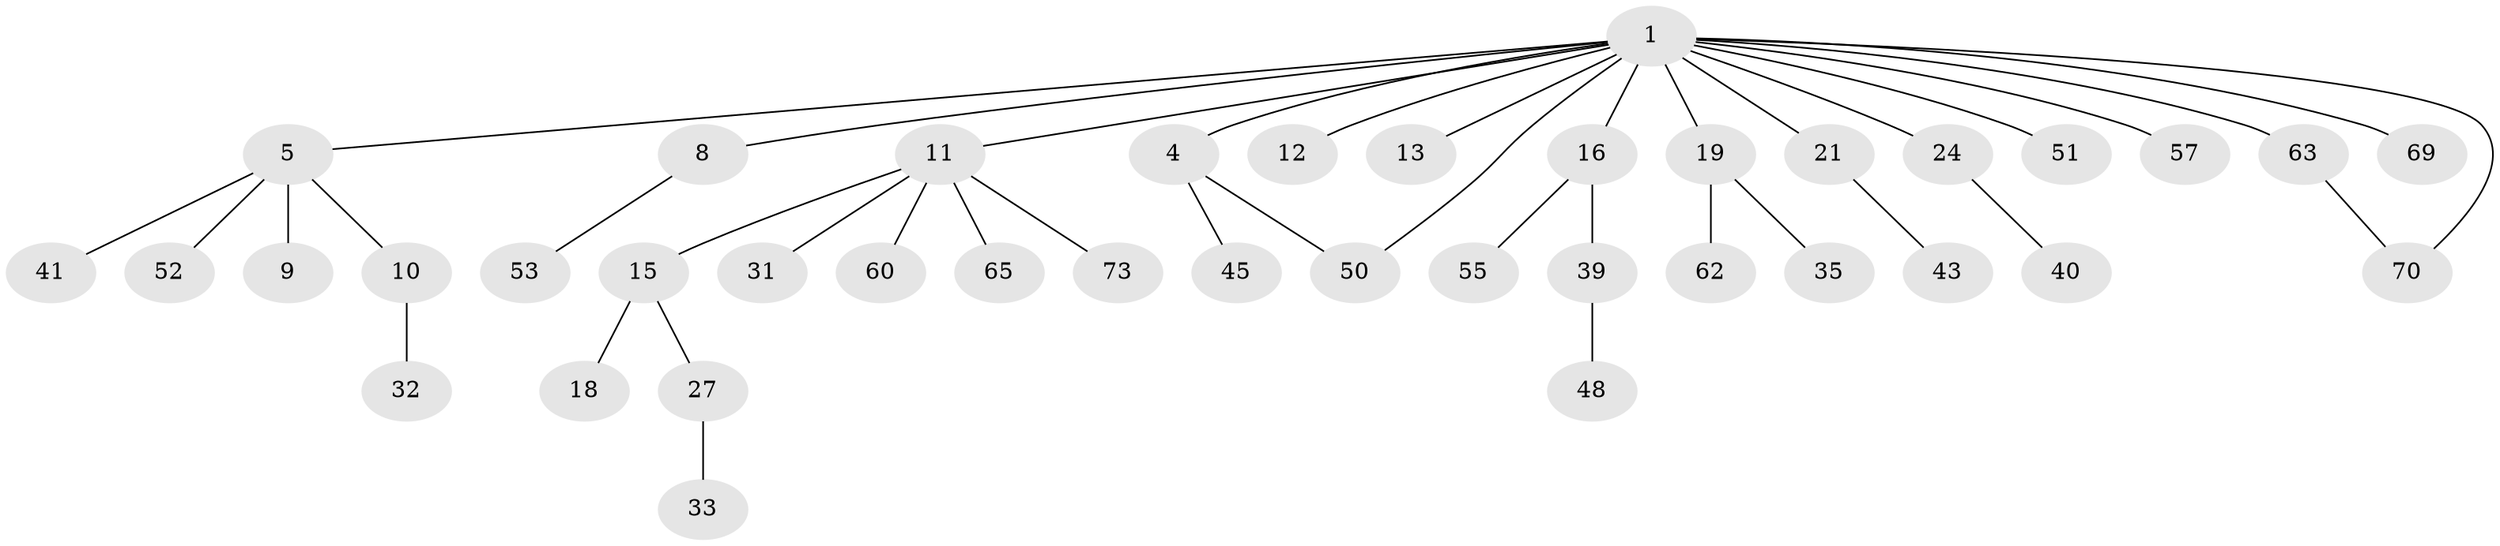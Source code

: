 // original degree distribution, {7: 0.012658227848101266, 6: 0.0379746835443038, 3: 0.08860759493670886, 2: 0.34177215189873417, 1: 0.4430379746835443, 4: 0.06329113924050633, 5: 0.012658227848101266}
// Generated by graph-tools (version 1.1) at 2025/13/03/09/25 04:13:17]
// undirected, 39 vertices, 40 edges
graph export_dot {
graph [start="1"]
  node [color=gray90,style=filled];
  1 [super="+3+2+6"];
  4 [super="+25"];
  5 [super="+26+7"];
  8;
  9;
  10;
  11 [super="+14+56"];
  12 [super="+37"];
  13 [super="+44"];
  15 [super="+17"];
  16;
  18 [super="+76+28+34"];
  19 [super="+20+29"];
  21 [super="+36+75"];
  24 [super="+30"];
  27;
  31;
  32;
  33 [super="+38"];
  35 [super="+59"];
  39 [super="+46"];
  40;
  41 [super="+42"];
  43 [super="+49"];
  45;
  48;
  50 [super="+67+77"];
  51;
  52;
  53;
  55;
  57 [super="+61"];
  60 [super="+66"];
  62;
  63;
  65;
  69;
  70 [super="+71"];
  73 [super="+78"];
  1 -- 4;
  1 -- 5;
  1 -- 57;
  1 -- 70;
  1 -- 69;
  1 -- 50;
  1 -- 16;
  1 -- 51;
  1 -- 8;
  1 -- 24;
  1 -- 12;
  1 -- 19;
  1 -- 21;
  1 -- 11;
  1 -- 13;
  1 -- 63;
  4 -- 50;
  4 -- 45;
  5 -- 41;
  5 -- 9;
  5 -- 10;
  5 -- 52;
  8 -- 53;
  10 -- 32;
  11 -- 65;
  11 -- 73;
  11 -- 60;
  11 -- 31;
  11 -- 15;
  15 -- 18;
  15 -- 27;
  16 -- 39;
  16 -- 55;
  19 -- 35;
  19 -- 62;
  21 -- 43;
  24 -- 40;
  27 -- 33;
  39 -- 48;
  63 -- 70;
}
